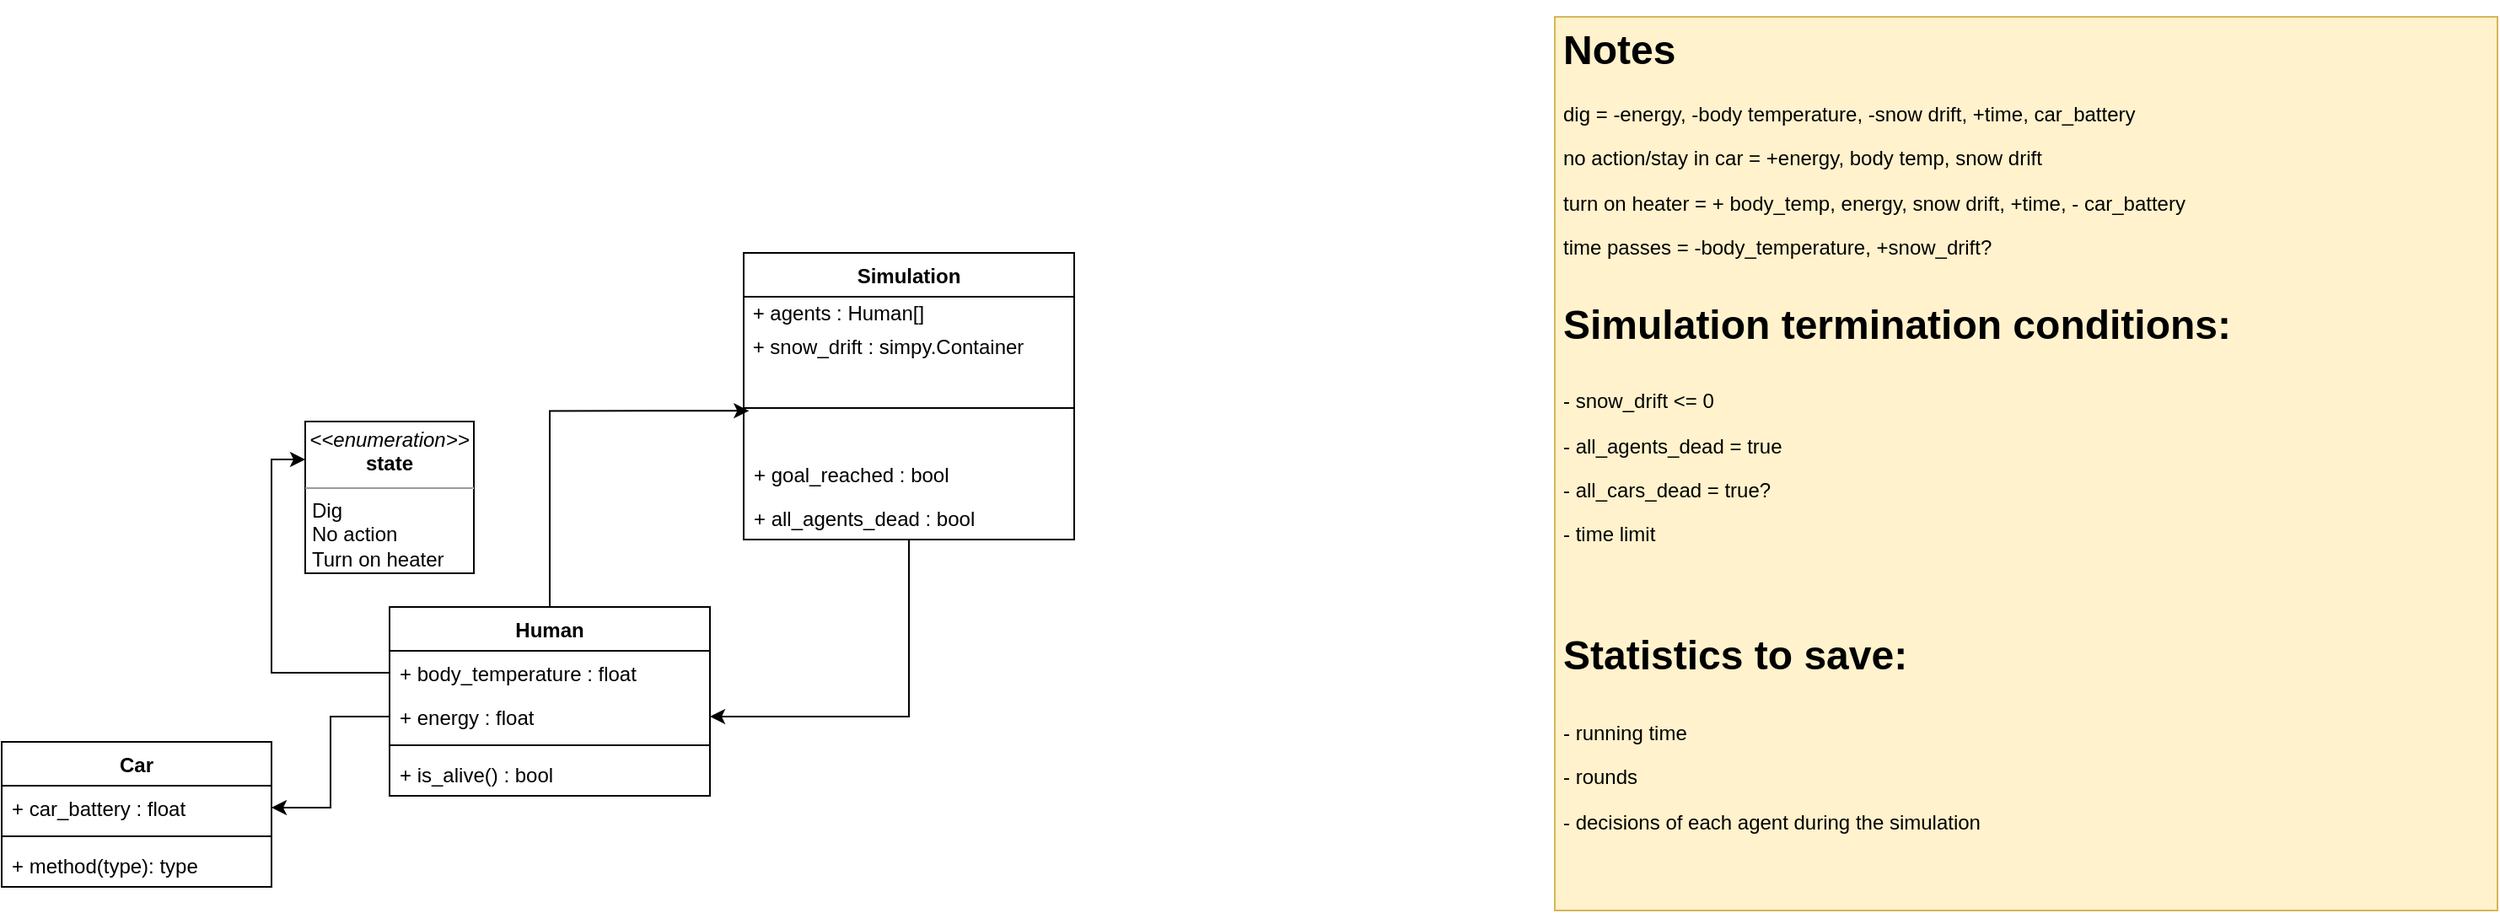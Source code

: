 <mxfile version="15.4.3" type="device"><diagram id="C5RBs43oDa-KdzZeNtuy" name="Page-1"><mxGraphModel dx="2075" dy="677" grid="1" gridSize="10" guides="1" tooltips="1" connect="1" arrows="1" fold="1" page="1" pageScale="1" pageWidth="827" pageHeight="1169" math="0" shadow="0"><root><mxCell id="WIyWlLk6GJQsqaUBKTNV-0"/><mxCell id="WIyWlLk6GJQsqaUBKTNV-1" parent="WIyWlLk6GJQsqaUBKTNV-0"/><mxCell id="hWhMeFvGA66gqXdvuqeP-0" value="&lt;p style=&quot;margin: 0px ; margin-top: 4px ; text-align: center&quot;&gt;&lt;i&gt;&amp;lt;&amp;lt;enumeration&amp;gt;&amp;gt;&lt;/i&gt;&lt;br&gt;&lt;b&gt;state&lt;/b&gt;&lt;/p&gt;&lt;hr size=&quot;1&quot;&gt;&lt;p style=&quot;margin: 0px ; margin-left: 4px&quot;&gt;Dig&lt;/p&gt;&lt;p style=&quot;margin: 0px ; margin-left: 4px&quot;&gt;No action&lt;br&gt;&lt;/p&gt;&lt;p style=&quot;margin: 0px ; margin-left: 4px&quot;&gt;Turn on heater&lt;br&gt;&lt;/p&gt;&lt;p style=&quot;margin: 0px ; margin-left: 4px&quot;&gt;&lt;br&gt;&lt;/p&gt;" style="verticalAlign=top;align=left;overflow=fill;fontSize=12;fontFamily=Helvetica;html=1;" parent="WIyWlLk6GJQsqaUBKTNV-1" vertex="1"><mxGeometry x="30" y="280" width="100" height="90" as="geometry"/></mxCell><mxCell id="WBbQFuu2-zraQYNwYiMk-4" style="edgeStyle=orthogonalEdgeStyle;rounded=0;orthogonalLoop=1;jettySize=auto;html=1;entryX=0.016;entryY=0.532;entryDx=0;entryDy=0;entryPerimeter=0;" edge="1" parent="WIyWlLk6GJQsqaUBKTNV-1" source="hWhMeFvGA66gqXdvuqeP-2" target="hWhMeFvGA66gqXdvuqeP-10"><mxGeometry relative="1" as="geometry"/></mxCell><mxCell id="hWhMeFvGA66gqXdvuqeP-2" value="Human" style="swimlane;fontStyle=1;align=center;verticalAlign=top;childLayout=stackLayout;horizontal=1;startSize=26;horizontalStack=0;resizeParent=1;resizeParentMax=0;resizeLast=0;collapsible=1;marginBottom=0;" parent="WIyWlLk6GJQsqaUBKTNV-1" vertex="1"><mxGeometry x="80" y="390" width="190" height="112" as="geometry"/></mxCell><mxCell id="hWhMeFvGA66gqXdvuqeP-3" value="+ body_temperature : float" style="text;strokeColor=none;fillColor=none;align=left;verticalAlign=top;spacingLeft=4;spacingRight=4;overflow=hidden;rotatable=0;points=[[0,0.5],[1,0.5]];portConstraint=eastwest;" parent="hWhMeFvGA66gqXdvuqeP-2" vertex="1"><mxGeometry y="26" width="190" height="26" as="geometry"/></mxCell><mxCell id="hWhMeFvGA66gqXdvuqeP-5" value="+ energy : float" style="text;strokeColor=none;fillColor=none;align=left;verticalAlign=top;spacingLeft=4;spacingRight=4;overflow=hidden;rotatable=0;points=[[0,0.5],[1,0.5]];portConstraint=eastwest;" parent="hWhMeFvGA66gqXdvuqeP-2" vertex="1"><mxGeometry y="52" width="190" height="26" as="geometry"/></mxCell><mxCell id="hWhMeFvGA66gqXdvuqeP-4" value="" style="line;strokeWidth=1;fillColor=none;align=left;verticalAlign=middle;spacingTop=-1;spacingLeft=3;spacingRight=3;rotatable=0;labelPosition=right;points=[];portConstraint=eastwest;" parent="hWhMeFvGA66gqXdvuqeP-2" vertex="1"><mxGeometry y="78" width="190" height="8" as="geometry"/></mxCell><mxCell id="DfODSZ-Stc7R9mmbl-HX-1" value="+ is_alive() : bool" style="text;strokeColor=none;fillColor=none;align=left;verticalAlign=top;spacingLeft=4;spacingRight=4;overflow=hidden;rotatable=0;points=[[0,0.5],[1,0.5]];portConstraint=eastwest;" parent="hWhMeFvGA66gqXdvuqeP-2" vertex="1"><mxGeometry y="86" width="190" height="26" as="geometry"/></mxCell><mxCell id="WBbQFuu2-zraQYNwYiMk-2" style="edgeStyle=orthogonalEdgeStyle;rounded=0;orthogonalLoop=1;jettySize=auto;html=1;entryX=1;entryY=0.5;entryDx=0;entryDy=0;" edge="1" parent="WIyWlLk6GJQsqaUBKTNV-1" source="hWhMeFvGA66gqXdvuqeP-8" target="hWhMeFvGA66gqXdvuqeP-5"><mxGeometry relative="1" as="geometry"/></mxCell><mxCell id="hWhMeFvGA66gqXdvuqeP-8" value="Simulation" style="swimlane;fontStyle=1;align=center;verticalAlign=top;childLayout=stackLayout;horizontal=1;startSize=26;horizontalStack=0;resizeParent=1;resizeParentMax=0;resizeLast=0;collapsible=1;marginBottom=0;" parent="WIyWlLk6GJQsqaUBKTNV-1" vertex="1"><mxGeometry x="290" y="180" width="196" height="170" as="geometry"><mxRectangle x="254" y="140" width="90" height="26" as="alternateBounds"/></mxGeometry></mxCell><mxCell id="WBbQFuu2-zraQYNwYiMk-0" value="&amp;nbsp;+ agents : Human[]" style="text;html=1;align=left;verticalAlign=middle;resizable=0;points=[];autosize=1;strokeColor=none;fillColor=none;" vertex="1" parent="hWhMeFvGA66gqXdvuqeP-8"><mxGeometry y="26" width="196" height="20" as="geometry"/></mxCell><mxCell id="WBbQFuu2-zraQYNwYiMk-1" value="&amp;nbsp;+ snow_drift : simpy.Container" style="text;html=1;align=left;verticalAlign=middle;resizable=0;points=[];autosize=1;strokeColor=none;fillColor=none;" vertex="1" parent="hWhMeFvGA66gqXdvuqeP-8"><mxGeometry y="46" width="196" height="20" as="geometry"/></mxCell><mxCell id="hWhMeFvGA66gqXdvuqeP-10" value="" style="line;strokeWidth=1;fillColor=none;align=left;verticalAlign=middle;spacingTop=-1;spacingLeft=3;spacingRight=3;rotatable=0;labelPosition=right;points=[];portConstraint=eastwest;" parent="hWhMeFvGA66gqXdvuqeP-8" vertex="1"><mxGeometry y="66" width="196" height="52" as="geometry"/></mxCell><mxCell id="hWhMeFvGA66gqXdvuqeP-9" value="+ goal_reached : bool" style="text;strokeColor=none;fillColor=none;align=left;verticalAlign=top;spacingLeft=4;spacingRight=4;overflow=hidden;rotatable=0;points=[[0,0.5],[1,0.5]];portConstraint=eastwest;" parent="hWhMeFvGA66gqXdvuqeP-8" vertex="1"><mxGeometry y="118" width="196" height="26" as="geometry"/></mxCell><mxCell id="hWhMeFvGA66gqXdvuqeP-11" value="+ all_agents_dead : bool" style="text;strokeColor=none;fillColor=none;align=left;verticalAlign=top;spacingLeft=4;spacingRight=4;overflow=hidden;rotatable=0;points=[[0,0.5],[1,0.5]];portConstraint=eastwest;" parent="hWhMeFvGA66gqXdvuqeP-8" vertex="1"><mxGeometry y="144" width="196" height="26" as="geometry"/></mxCell><mxCell id="DfODSZ-Stc7R9mmbl-HX-0" value="&lt;h1&gt;Notes&lt;/h1&gt;&lt;p&gt;dig = -energy, -body temperature, -snow drift, +time, car_battery&lt;/p&gt;&lt;p&gt;no action/stay in car = +energy, body temp, snow drift&lt;/p&gt;&lt;p&gt;turn on heater = + body_temp, energy, snow drift, +time, - car_battery&lt;/p&gt;&lt;p&gt;time passes = -body_temperature, +snow_drift?&lt;/p&gt;&lt;p style=&quot;font-size: 24px&quot;&gt;&lt;b&gt;&lt;font style=&quot;font-size: 24px&quot;&gt;Simulation termination conditions:&lt;/font&gt;&lt;/b&gt;&lt;/p&gt;&lt;p&gt;&lt;font style=&quot;font-size: 12px&quot;&gt;- snow_drift &amp;lt;= 0&lt;/font&gt;&lt;/p&gt;&lt;p&gt;- all_agents_dead = true&lt;/p&gt;&lt;p&gt;- all_cars_dead = true?&lt;/p&gt;&lt;p&gt;- time limit&lt;/p&gt;&lt;p&gt;&lt;br&gt;&lt;/p&gt;&lt;p style=&quot;font-size: 24px&quot;&gt;&lt;b&gt;&lt;font style=&quot;font-size: 24px&quot;&gt;Statistics to save:&lt;/font&gt;&lt;/b&gt;&lt;/p&gt;&lt;p&gt;&lt;font style=&quot;font-size: 12px&quot;&gt;- running time&lt;/font&gt;&lt;/p&gt;&lt;p&gt;- rounds&lt;/p&gt;&lt;p&gt;- decisions of each agent during the simulation&lt;/p&gt;&lt;p&gt;&lt;br&gt;&lt;/p&gt;" style="text;html=1;spacing=5;spacingTop=-20;whiteSpace=wrap;overflow=hidden;rounded=0;fillColor=#fff2cc;strokeColor=#d6b656;" parent="WIyWlLk6GJQsqaUBKTNV-1" vertex="1"><mxGeometry x="771" y="40" width="559" height="530" as="geometry"/></mxCell><mxCell id="DfODSZ-Stc7R9mmbl-HX-6" value="Car" style="swimlane;fontStyle=1;align=center;verticalAlign=top;childLayout=stackLayout;horizontal=1;startSize=26;horizontalStack=0;resizeParent=1;resizeParentMax=0;resizeLast=0;collapsible=1;marginBottom=0;rounded=0;fontSize=12;" parent="WIyWlLk6GJQsqaUBKTNV-1" vertex="1"><mxGeometry x="-150" y="470" width="160" height="86" as="geometry"/></mxCell><mxCell id="DfODSZ-Stc7R9mmbl-HX-7" value="+ car_battery : float" style="text;strokeColor=none;fillColor=none;align=left;verticalAlign=top;spacingLeft=4;spacingRight=4;overflow=hidden;rotatable=0;points=[[0,0.5],[1,0.5]];portConstraint=eastwest;rounded=0;fontSize=12;" parent="DfODSZ-Stc7R9mmbl-HX-6" vertex="1"><mxGeometry y="26" width="160" height="26" as="geometry"/></mxCell><mxCell id="DfODSZ-Stc7R9mmbl-HX-8" value="" style="line;strokeWidth=1;fillColor=none;align=left;verticalAlign=middle;spacingTop=-1;spacingLeft=3;spacingRight=3;rotatable=0;labelPosition=right;points=[];portConstraint=eastwest;rounded=0;fontSize=12;" parent="DfODSZ-Stc7R9mmbl-HX-6" vertex="1"><mxGeometry y="52" width="160" height="8" as="geometry"/></mxCell><mxCell id="DfODSZ-Stc7R9mmbl-HX-9" value="+ method(type): type" style="text;strokeColor=none;fillColor=none;align=left;verticalAlign=top;spacingLeft=4;spacingRight=4;overflow=hidden;rotatable=0;points=[[0,0.5],[1,0.5]];portConstraint=eastwest;rounded=0;fontSize=12;" parent="DfODSZ-Stc7R9mmbl-HX-6" vertex="1"><mxGeometry y="60" width="160" height="26" as="geometry"/></mxCell><mxCell id="DfODSZ-Stc7R9mmbl-HX-23" style="edgeStyle=orthogonalEdgeStyle;rounded=0;orthogonalLoop=1;jettySize=auto;html=1;entryX=0;entryY=0.25;entryDx=0;entryDy=0;fontSize=12;" parent="WIyWlLk6GJQsqaUBKTNV-1" source="hWhMeFvGA66gqXdvuqeP-3" target="hWhMeFvGA66gqXdvuqeP-0" edge="1"><mxGeometry relative="1" as="geometry"/></mxCell><mxCell id="WBbQFuu2-zraQYNwYiMk-6" style="edgeStyle=orthogonalEdgeStyle;rounded=0;orthogonalLoop=1;jettySize=auto;html=1;" edge="1" parent="WIyWlLk6GJQsqaUBKTNV-1" source="hWhMeFvGA66gqXdvuqeP-5" target="DfODSZ-Stc7R9mmbl-HX-7"><mxGeometry relative="1" as="geometry"/></mxCell></root></mxGraphModel></diagram></mxfile>